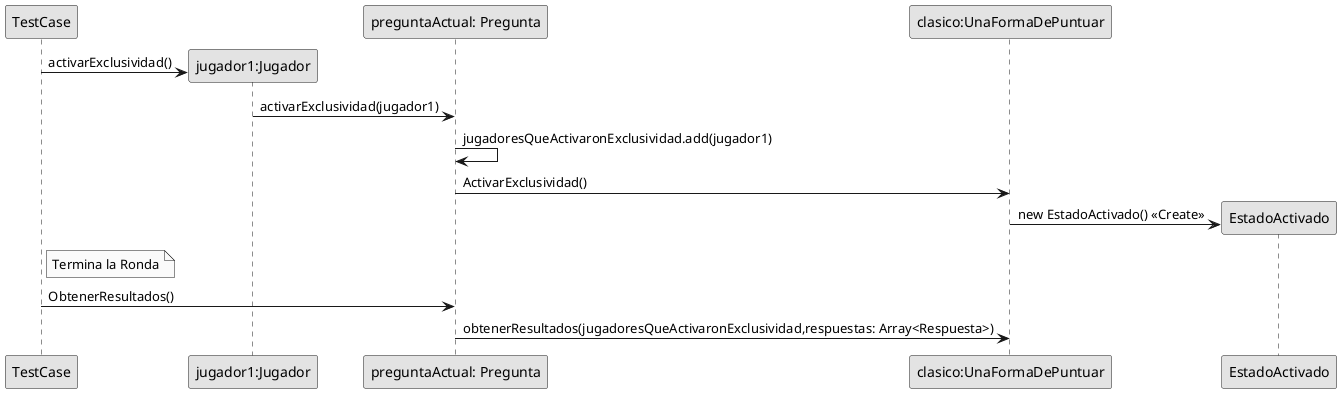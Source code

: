 @startuml
'https://plantuml.com/sequence-diagram

hide circle
skinparam classAttributeIconSize 0
skinparam monochrome true

participant TestCase as TestCase
participant "jugador1:Jugador" as jugador
participant "preguntaActual: Pregunta" as pregunta
participant "clasico:UnaFormaDePuntuar" as formaClasica

participant EstadoActivado as EstadoActivado

create jugador
TestCase -> jugador : activarExclusividad()
jugador -> pregunta : activarExclusividad(jugador1)
pregunta -> pregunta : jugadoresQueActivaronExclusividad.add(jugador1)
pregunta -> formaClasica : ActivarExclusividad()


create EstadoActivado
formaClasica -> EstadoActivado : new EstadoActivado() <<Create>>

note right TestCase
    Termina la Ronda
end note

TestCase -> pregunta :ObtenerResultados()
pregunta -> formaClasica : obtenerResultados(jugadoresQueActivaronExclusividad,respuestas: Array<Respuesta>)



@enduml